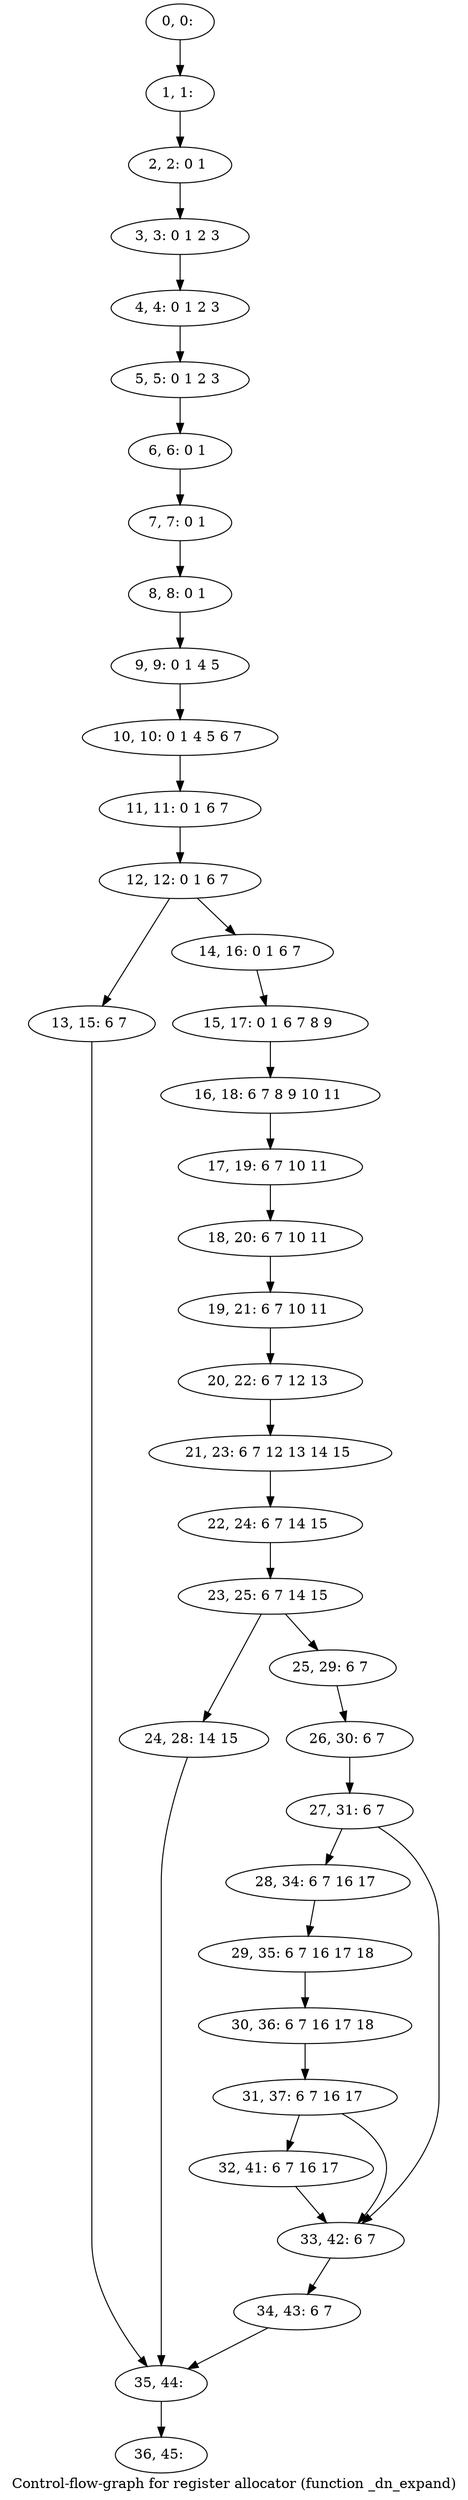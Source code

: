 digraph G {
graph [label="Control-flow-graph for register allocator (function _dn_expand)"]
0[label="0, 0: "];
1[label="1, 1: "];
2[label="2, 2: 0 1 "];
3[label="3, 3: 0 1 2 3 "];
4[label="4, 4: 0 1 2 3 "];
5[label="5, 5: 0 1 2 3 "];
6[label="6, 6: 0 1 "];
7[label="7, 7: 0 1 "];
8[label="8, 8: 0 1 "];
9[label="9, 9: 0 1 4 5 "];
10[label="10, 10: 0 1 4 5 6 7 "];
11[label="11, 11: 0 1 6 7 "];
12[label="12, 12: 0 1 6 7 "];
13[label="13, 15: 6 7 "];
14[label="14, 16: 0 1 6 7 "];
15[label="15, 17: 0 1 6 7 8 9 "];
16[label="16, 18: 6 7 8 9 10 11 "];
17[label="17, 19: 6 7 10 11 "];
18[label="18, 20: 6 7 10 11 "];
19[label="19, 21: 6 7 10 11 "];
20[label="20, 22: 6 7 12 13 "];
21[label="21, 23: 6 7 12 13 14 15 "];
22[label="22, 24: 6 7 14 15 "];
23[label="23, 25: 6 7 14 15 "];
24[label="24, 28: 14 15 "];
25[label="25, 29: 6 7 "];
26[label="26, 30: 6 7 "];
27[label="27, 31: 6 7 "];
28[label="28, 34: 6 7 16 17 "];
29[label="29, 35: 6 7 16 17 18 "];
30[label="30, 36: 6 7 16 17 18 "];
31[label="31, 37: 6 7 16 17 "];
32[label="32, 41: 6 7 16 17 "];
33[label="33, 42: 6 7 "];
34[label="34, 43: 6 7 "];
35[label="35, 44: "];
36[label="36, 45: "];
0->1 ;
1->2 ;
2->3 ;
3->4 ;
4->5 ;
5->6 ;
6->7 ;
7->8 ;
8->9 ;
9->10 ;
10->11 ;
11->12 ;
12->13 ;
12->14 ;
13->35 ;
14->15 ;
15->16 ;
16->17 ;
17->18 ;
18->19 ;
19->20 ;
20->21 ;
21->22 ;
22->23 ;
23->24 ;
23->25 ;
24->35 ;
25->26 ;
26->27 ;
27->28 ;
27->33 ;
28->29 ;
29->30 ;
30->31 ;
31->32 ;
31->33 ;
32->33 ;
33->34 ;
34->35 ;
35->36 ;
}
